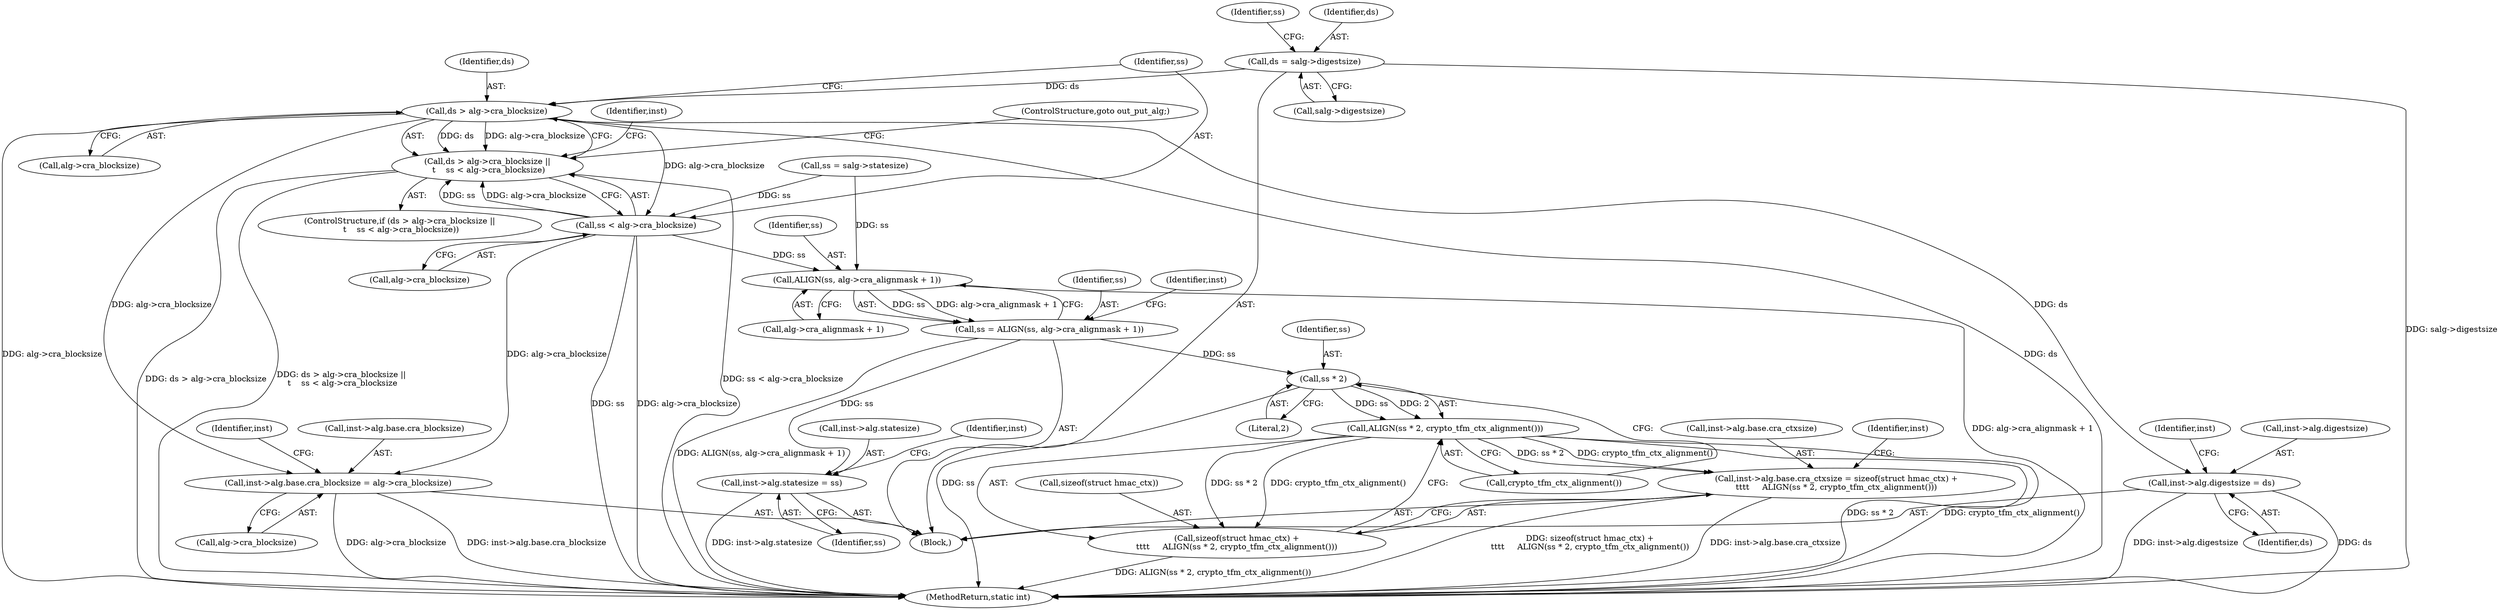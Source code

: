 digraph "0_linux_af3ff8045bbf3e32f1a448542e73abb4c8ceb6f1@pointer" {
"1000155" [label="(Call,ds > alg->cra_blocksize)"];
"1000137" [label="(Call,ds = salg->digestsize)"];
"1000154" [label="(Call,ds > alg->cra_blocksize ||\n \t    ss < alg->cra_blocksize)"];
"1000160" [label="(Call,ss < alg->cra_blocksize)"];
"1000201" [label="(Call,inst->alg.base.cra_blocksize = alg->cra_blocksize)"];
"1000225" [label="(Call,ALIGN(ss, alg->cra_alignmask + 1))"];
"1000223" [label="(Call,ss = ALIGN(ss, alg->cra_alignmask + 1))"];
"1000239" [label="(Call,inst->alg.statesize = ss)"];
"1000258" [label="(Call,ss * 2)"];
"1000257" [label="(Call,ALIGN(ss * 2, crypto_tfm_ctx_alignment()))"];
"1000246" [label="(Call,inst->alg.base.cra_ctxsize = sizeof(struct hmac_ctx) +\n\t\t\t\t     ALIGN(ss * 2, crypto_tfm_ctx_alignment()))"];
"1000254" [label="(Call,sizeof(struct hmac_ctx) +\n\t\t\t\t     ALIGN(ss * 2, crypto_tfm_ctx_alignment()))"];
"1000232" [label="(Call,inst->alg.digestsize = ds)"];
"1000242" [label="(Identifier,inst)"];
"1000142" [label="(Call,ss = salg->statesize)"];
"1000165" [label="(ControlStructure,goto out_put_alg;)"];
"1000232" [label="(Call,inst->alg.digestsize = ds)"];
"1000209" [label="(Call,alg->cra_blocksize)"];
"1000240" [label="(Call,inst->alg.statesize)"];
"1000235" [label="(Identifier,inst)"];
"1000161" [label="(Identifier,ss)"];
"1000224" [label="(Identifier,ss)"];
"1000257" [label="(Call,ALIGN(ss * 2, crypto_tfm_ctx_alignment()))"];
"1000233" [label="(Call,inst->alg.digestsize)"];
"1000137" [label="(Call,ds = salg->digestsize)"];
"1000160" [label="(Call,ss < alg->cra_blocksize)"];
"1000258" [label="(Call,ss * 2)"];
"1000155" [label="(Call,ds > alg->cra_blocksize)"];
"1000247" [label="(Call,inst->alg.base.cra_ctxsize)"];
"1000245" [label="(Identifier,ss)"];
"1000250" [label="(Identifier,inst)"];
"1000162" [label="(Call,alg->cra_blocksize)"];
"1000226" [label="(Identifier,ss)"];
"1000346" [label="(MethodReturn,static int)"];
"1000143" [label="(Identifier,ss)"];
"1000261" [label="(Call,crypto_tfm_ctx_alignment())"];
"1000167" [label="(Identifier,inst)"];
"1000138" [label="(Identifier,ds)"];
"1000255" [label="(Call,sizeof(struct hmac_ctx))"];
"1000227" [label="(Call,alg->cra_alignmask + 1)"];
"1000157" [label="(Call,alg->cra_blocksize)"];
"1000225" [label="(Call,ALIGN(ss, alg->cra_alignmask + 1))"];
"1000223" [label="(Call,ss = ALIGN(ss, alg->cra_alignmask + 1))"];
"1000259" [label="(Identifier,ss)"];
"1000254" [label="(Call,sizeof(struct hmac_ctx) +\n\t\t\t\t     ALIGN(ss * 2, crypto_tfm_ctx_alignment()))"];
"1000153" [label="(ControlStructure,if (ds > alg->cra_blocksize ||\n \t    ss < alg->cra_blocksize))"];
"1000238" [label="(Identifier,ds)"];
"1000156" [label="(Identifier,ds)"];
"1000246" [label="(Call,inst->alg.base.cra_ctxsize = sizeof(struct hmac_ctx) +\n\t\t\t\t     ALIGN(ss * 2, crypto_tfm_ctx_alignment()))"];
"1000239" [label="(Call,inst->alg.statesize = ss)"];
"1000216" [label="(Identifier,inst)"];
"1000260" [label="(Literal,2)"];
"1000202" [label="(Call,inst->alg.base.cra_blocksize)"];
"1000154" [label="(Call,ds > alg->cra_blocksize ||\n \t    ss < alg->cra_blocksize)"];
"1000201" [label="(Call,inst->alg.base.cra_blocksize = alg->cra_blocksize)"];
"1000139" [label="(Call,salg->digestsize)"];
"1000103" [label="(Block,)"];
"1000266" [label="(Identifier,inst)"];
"1000155" -> "1000154"  [label="AST: "];
"1000155" -> "1000157"  [label="CFG: "];
"1000156" -> "1000155"  [label="AST: "];
"1000157" -> "1000155"  [label="AST: "];
"1000161" -> "1000155"  [label="CFG: "];
"1000154" -> "1000155"  [label="CFG: "];
"1000155" -> "1000346"  [label="DDG: alg->cra_blocksize"];
"1000155" -> "1000346"  [label="DDG: ds"];
"1000155" -> "1000154"  [label="DDG: ds"];
"1000155" -> "1000154"  [label="DDG: alg->cra_blocksize"];
"1000137" -> "1000155"  [label="DDG: ds"];
"1000155" -> "1000160"  [label="DDG: alg->cra_blocksize"];
"1000155" -> "1000201"  [label="DDG: alg->cra_blocksize"];
"1000155" -> "1000232"  [label="DDG: ds"];
"1000137" -> "1000103"  [label="AST: "];
"1000137" -> "1000139"  [label="CFG: "];
"1000138" -> "1000137"  [label="AST: "];
"1000139" -> "1000137"  [label="AST: "];
"1000143" -> "1000137"  [label="CFG: "];
"1000137" -> "1000346"  [label="DDG: salg->digestsize"];
"1000154" -> "1000153"  [label="AST: "];
"1000154" -> "1000160"  [label="CFG: "];
"1000160" -> "1000154"  [label="AST: "];
"1000165" -> "1000154"  [label="CFG: "];
"1000167" -> "1000154"  [label="CFG: "];
"1000154" -> "1000346"  [label="DDG: ss < alg->cra_blocksize"];
"1000154" -> "1000346"  [label="DDG: ds > alg->cra_blocksize"];
"1000154" -> "1000346"  [label="DDG: ds > alg->cra_blocksize ||\n \t    ss < alg->cra_blocksize"];
"1000160" -> "1000154"  [label="DDG: ss"];
"1000160" -> "1000154"  [label="DDG: alg->cra_blocksize"];
"1000160" -> "1000162"  [label="CFG: "];
"1000161" -> "1000160"  [label="AST: "];
"1000162" -> "1000160"  [label="AST: "];
"1000160" -> "1000346"  [label="DDG: alg->cra_blocksize"];
"1000160" -> "1000346"  [label="DDG: ss"];
"1000142" -> "1000160"  [label="DDG: ss"];
"1000160" -> "1000201"  [label="DDG: alg->cra_blocksize"];
"1000160" -> "1000225"  [label="DDG: ss"];
"1000201" -> "1000103"  [label="AST: "];
"1000201" -> "1000209"  [label="CFG: "];
"1000202" -> "1000201"  [label="AST: "];
"1000209" -> "1000201"  [label="AST: "];
"1000216" -> "1000201"  [label="CFG: "];
"1000201" -> "1000346"  [label="DDG: alg->cra_blocksize"];
"1000201" -> "1000346"  [label="DDG: inst->alg.base.cra_blocksize"];
"1000225" -> "1000223"  [label="AST: "];
"1000225" -> "1000227"  [label="CFG: "];
"1000226" -> "1000225"  [label="AST: "];
"1000227" -> "1000225"  [label="AST: "];
"1000223" -> "1000225"  [label="CFG: "];
"1000225" -> "1000346"  [label="DDG: alg->cra_alignmask + 1"];
"1000225" -> "1000223"  [label="DDG: ss"];
"1000225" -> "1000223"  [label="DDG: alg->cra_alignmask + 1"];
"1000142" -> "1000225"  [label="DDG: ss"];
"1000223" -> "1000103"  [label="AST: "];
"1000224" -> "1000223"  [label="AST: "];
"1000235" -> "1000223"  [label="CFG: "];
"1000223" -> "1000346"  [label="DDG: ALIGN(ss, alg->cra_alignmask + 1)"];
"1000223" -> "1000239"  [label="DDG: ss"];
"1000223" -> "1000258"  [label="DDG: ss"];
"1000239" -> "1000103"  [label="AST: "];
"1000239" -> "1000245"  [label="CFG: "];
"1000240" -> "1000239"  [label="AST: "];
"1000245" -> "1000239"  [label="AST: "];
"1000250" -> "1000239"  [label="CFG: "];
"1000239" -> "1000346"  [label="DDG: inst->alg.statesize"];
"1000258" -> "1000257"  [label="AST: "];
"1000258" -> "1000260"  [label="CFG: "];
"1000259" -> "1000258"  [label="AST: "];
"1000260" -> "1000258"  [label="AST: "];
"1000261" -> "1000258"  [label="CFG: "];
"1000258" -> "1000346"  [label="DDG: ss"];
"1000258" -> "1000257"  [label="DDG: ss"];
"1000258" -> "1000257"  [label="DDG: 2"];
"1000257" -> "1000254"  [label="AST: "];
"1000257" -> "1000261"  [label="CFG: "];
"1000261" -> "1000257"  [label="AST: "];
"1000254" -> "1000257"  [label="CFG: "];
"1000257" -> "1000346"  [label="DDG: ss * 2"];
"1000257" -> "1000346"  [label="DDG: crypto_tfm_ctx_alignment()"];
"1000257" -> "1000246"  [label="DDG: ss * 2"];
"1000257" -> "1000246"  [label="DDG: crypto_tfm_ctx_alignment()"];
"1000257" -> "1000254"  [label="DDG: ss * 2"];
"1000257" -> "1000254"  [label="DDG: crypto_tfm_ctx_alignment()"];
"1000246" -> "1000103"  [label="AST: "];
"1000246" -> "1000254"  [label="CFG: "];
"1000247" -> "1000246"  [label="AST: "];
"1000254" -> "1000246"  [label="AST: "];
"1000266" -> "1000246"  [label="CFG: "];
"1000246" -> "1000346"  [label="DDG: sizeof(struct hmac_ctx) +\n\t\t\t\t     ALIGN(ss * 2, crypto_tfm_ctx_alignment())"];
"1000246" -> "1000346"  [label="DDG: inst->alg.base.cra_ctxsize"];
"1000255" -> "1000254"  [label="AST: "];
"1000254" -> "1000346"  [label="DDG: ALIGN(ss * 2, crypto_tfm_ctx_alignment())"];
"1000232" -> "1000103"  [label="AST: "];
"1000232" -> "1000238"  [label="CFG: "];
"1000233" -> "1000232"  [label="AST: "];
"1000238" -> "1000232"  [label="AST: "];
"1000242" -> "1000232"  [label="CFG: "];
"1000232" -> "1000346"  [label="DDG: inst->alg.digestsize"];
"1000232" -> "1000346"  [label="DDG: ds"];
}
